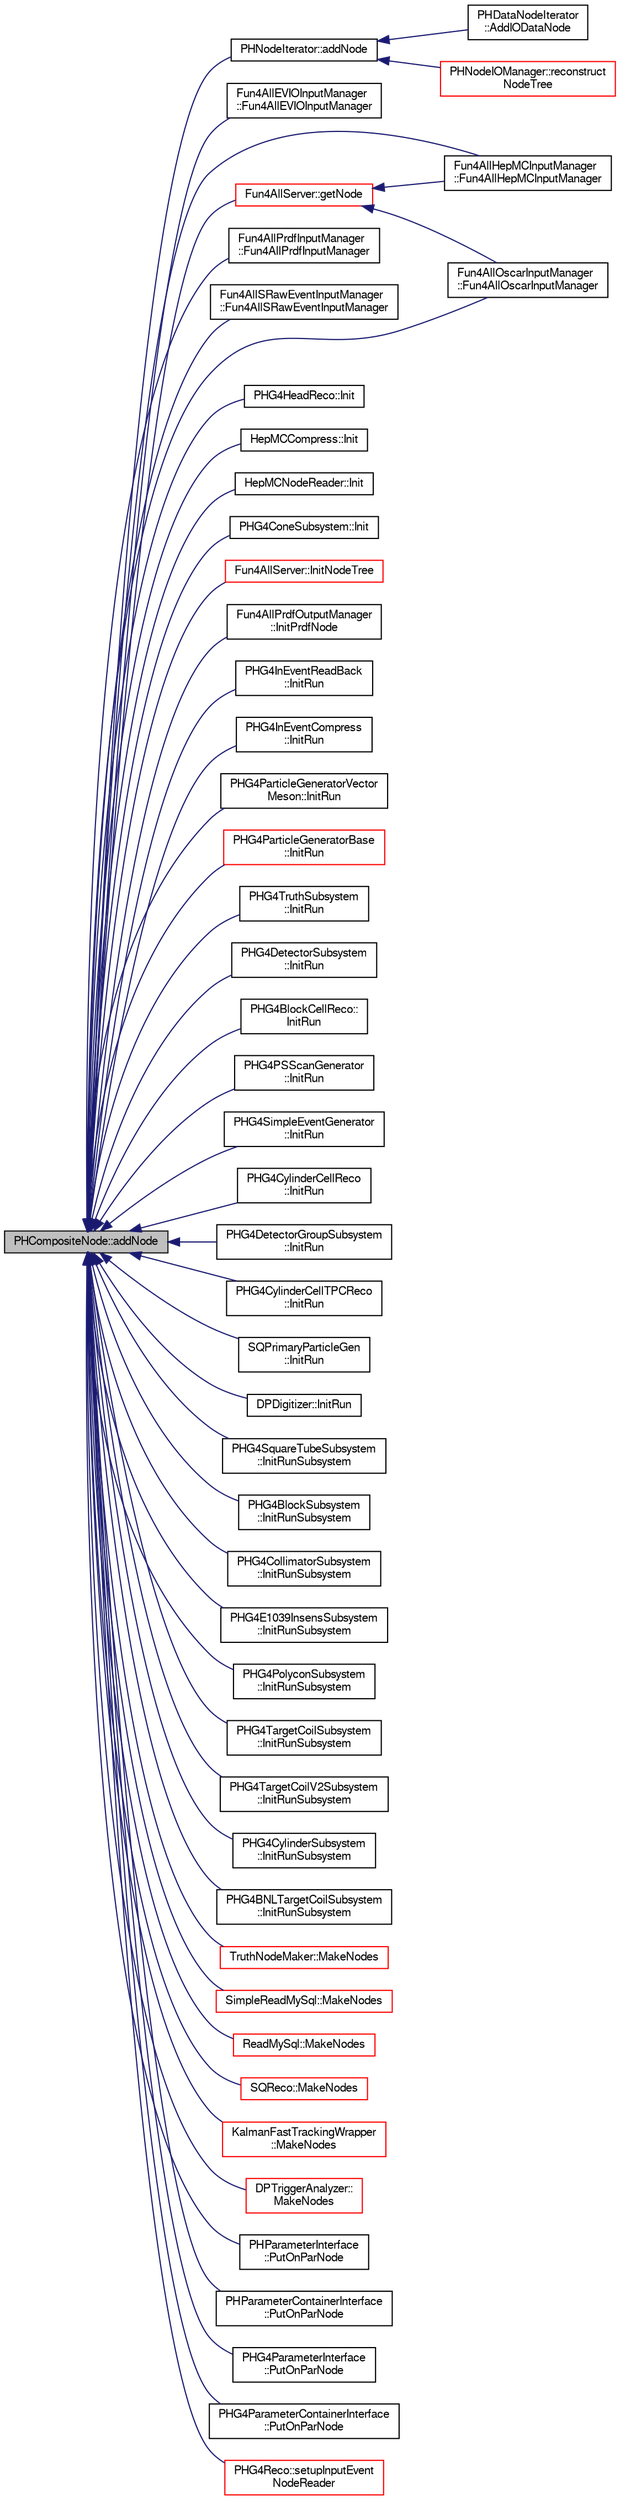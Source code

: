 digraph "PHCompositeNode::addNode"
{
  bgcolor="transparent";
  edge [fontname="FreeSans",fontsize="10",labelfontname="FreeSans",labelfontsize="10"];
  node [fontname="FreeSans",fontsize="10",shape=record];
  rankdir="LR";
  Node1 [label="PHCompositeNode::addNode",height=0.2,width=0.4,color="black", fillcolor="grey75", style="filled" fontcolor="black"];
  Node1 -> Node2 [dir="back",color="midnightblue",fontsize="10",style="solid",fontname="FreeSans"];
  Node2 [label="PHNodeIterator::addNode",height=0.2,width=0.4,color="black",URL="$d5/d07/classPHNodeIterator.html#a2c183a75c6a6784f38ff15b6163eb7ee"];
  Node2 -> Node3 [dir="back",color="midnightblue",fontsize="10",style="solid",fontname="FreeSans"];
  Node3 [label="PHDataNodeIterator\l::AddIODataNode",height=0.2,width=0.4,color="black",URL="$d7/ddf/classPHDataNodeIterator.html#ada64e599ccfdcb102d9fb539225bab14"];
  Node2 -> Node4 [dir="back",color="midnightblue",fontsize="10",style="solid",fontname="FreeSans"];
  Node4 [label="PHNodeIOManager::reconstruct\lNodeTree",height=0.2,width=0.4,color="red",URL="$d7/d4d/classPHNodeIOManager.html#a3882997324989c7dd04e9f6b728af7db"];
  Node1 -> Node5 [dir="back",color="midnightblue",fontsize="10",style="solid",fontname="FreeSans"];
  Node5 [label="Fun4AllEVIOInputManager\l::Fun4AllEVIOInputManager",height=0.2,width=0.4,color="black",URL="$d3/d97/classFun4AllEVIOInputManager.html#af15bc51c0267a3e6f959339b512f491e"];
  Node1 -> Node6 [dir="back",color="midnightblue",fontsize="10",style="solid",fontname="FreeSans"];
  Node6 [label="Fun4AllHepMCInputManager\l::Fun4AllHepMCInputManager",height=0.2,width=0.4,color="black",URL="$d6/d6f/classFun4AllHepMCInputManager.html#ab49f9d3e9950f49dfe1323ac466e2021"];
  Node1 -> Node7 [dir="back",color="midnightblue",fontsize="10",style="solid",fontname="FreeSans"];
  Node7 [label="Fun4AllOscarInputManager\l::Fun4AllOscarInputManager",height=0.2,width=0.4,color="black",URL="$db/d1f/classFun4AllOscarInputManager.html#a6eba24090795ccb027a1dedc87db1a85"];
  Node1 -> Node8 [dir="back",color="midnightblue",fontsize="10",style="solid",fontname="FreeSans"];
  Node8 [label="Fun4AllPrdfInputManager\l::Fun4AllPrdfInputManager",height=0.2,width=0.4,color="black",URL="$da/dd8/classFun4AllPrdfInputManager.html#a36fdaca3254cbb07a00af64b10488385"];
  Node1 -> Node9 [dir="back",color="midnightblue",fontsize="10",style="solid",fontname="FreeSans"];
  Node9 [label="Fun4AllSRawEventInputManager\l::Fun4AllSRawEventInputManager",height=0.2,width=0.4,color="black",URL="$d5/dd4/classFun4AllSRawEventInputManager.html#a72fc8aee367810a4f5104178ab58850d"];
  Node1 -> Node10 [dir="back",color="midnightblue",fontsize="10",style="solid",fontname="FreeSans"];
  Node10 [label="Fun4AllServer::getNode",height=0.2,width=0.4,color="red",URL="$da/d29/classFun4AllServer.html#ac42fd391b795d9605811abb9394c2011"];
  Node10 -> Node6 [dir="back",color="midnightblue",fontsize="10",style="solid",fontname="FreeSans"];
  Node10 -> Node7 [dir="back",color="midnightblue",fontsize="10",style="solid",fontname="FreeSans"];
  Node1 -> Node11 [dir="back",color="midnightblue",fontsize="10",style="solid",fontname="FreeSans"];
  Node11 [label="PHG4HeadReco::Init",height=0.2,width=0.4,color="black",URL="$d2/d2e/classPHG4HeadReco.html#a846ec00965508330db91db4b312831b3"];
  Node1 -> Node12 [dir="back",color="midnightblue",fontsize="10",style="solid",fontname="FreeSans"];
  Node12 [label="HepMCCompress::Init",height=0.2,width=0.4,color="black",URL="$d0/d7f/classHepMCCompress.html#a5598862de2cc018209be8b339701cac9"];
  Node1 -> Node13 [dir="back",color="midnightblue",fontsize="10",style="solid",fontname="FreeSans"];
  Node13 [label="HepMCNodeReader::Init",height=0.2,width=0.4,color="black",URL="$db/d6c/classHepMCNodeReader.html#a6bc7c84c413805989ae15ce520d6db2d"];
  Node1 -> Node14 [dir="back",color="midnightblue",fontsize="10",style="solid",fontname="FreeSans"];
  Node14 [label="PHG4ConeSubsystem::Init",height=0.2,width=0.4,color="black",URL="$d8/d6e/classPHG4ConeSubsystem.html#ad28af91002a876e0061806c3c73e4cd1",tooltip="init "];
  Node1 -> Node15 [dir="back",color="midnightblue",fontsize="10",style="solid",fontname="FreeSans"];
  Node15 [label="Fun4AllServer::InitNodeTree",height=0.2,width=0.4,color="red",URL="$da/d29/classFun4AllServer.html#a2ebfcdcf706670c98c189bfa93c3ff89"];
  Node1 -> Node16 [dir="back",color="midnightblue",fontsize="10",style="solid",fontname="FreeSans"];
  Node16 [label="Fun4AllPrdfOutputManager\l::InitPrdfNode",height=0.2,width=0.4,color="black",URL="$d6/dc8/classFun4AllPrdfOutputManager.html#a1d891012ff50062628d053f825426c80",tooltip="PRDF node initialization [class specific method]. "];
  Node1 -> Node17 [dir="back",color="midnightblue",fontsize="10",style="solid",fontname="FreeSans"];
  Node17 [label="PHG4InEventReadBack\l::InitRun",height=0.2,width=0.4,color="black",URL="$d8/ded/classPHG4InEventReadBack.html#aa31ef3721af746a498e04c7276e71e2f"];
  Node1 -> Node18 [dir="back",color="midnightblue",fontsize="10",style="solid",fontname="FreeSans"];
  Node18 [label="PHG4InEventCompress\l::InitRun",height=0.2,width=0.4,color="black",URL="$dc/d9a/classPHG4InEventCompress.html#a6aeb4087c74a2fc61ce8e4f1df80c09c"];
  Node1 -> Node19 [dir="back",color="midnightblue",fontsize="10",style="solid",fontname="FreeSans"];
  Node19 [label="PHG4ParticleGeneratorVector\lMeson::InitRun",height=0.2,width=0.4,color="black",URL="$d7/dc3/classPHG4ParticleGeneratorVectorMeson.html#ab94cb70aadedac669f75a44b8788fbfd"];
  Node1 -> Node20 [dir="back",color="midnightblue",fontsize="10",style="solid",fontname="FreeSans"];
  Node20 [label="PHG4ParticleGeneratorBase\l::InitRun",height=0.2,width=0.4,color="red",URL="$d8/d78/classPHG4ParticleGeneratorBase.html#a6d7c97ddfb202769c5b878454d8d07a7"];
  Node1 -> Node21 [dir="back",color="midnightblue",fontsize="10",style="solid",fontname="FreeSans"];
  Node21 [label="PHG4TruthSubsystem\l::InitRun",height=0.2,width=0.4,color="black",URL="$d5/d85/classPHG4TruthSubsystem.html#a0dc4476d86bcfecbb026ca2d98caca32",tooltip="init "];
  Node1 -> Node22 [dir="back",color="midnightblue",fontsize="10",style="solid",fontname="FreeSans"];
  Node22 [label="PHG4DetectorSubsystem\l::InitRun",height=0.2,width=0.4,color="black",URL="$d5/d29/classPHG4DetectorSubsystem.html#a3c2ac5dc436f84e09140b6e2a1be8ff9"];
  Node1 -> Node23 [dir="back",color="midnightblue",fontsize="10",style="solid",fontname="FreeSans"];
  Node23 [label="PHG4BlockCellReco::\lInitRun",height=0.2,width=0.4,color="black",URL="$df/d5e/classPHG4BlockCellReco.html#aa62bbe31407e5e4c80f541dbd5c18aa4",tooltip="module initialization "];
  Node1 -> Node24 [dir="back",color="midnightblue",fontsize="10",style="solid",fontname="FreeSans"];
  Node24 [label="PHG4PSScanGenerator\l::InitRun",height=0.2,width=0.4,color="black",URL="$de/d76/classPHG4PSScanGenerator.html#a910e9a4a0228a5185e97b5466b256ec6"];
  Node1 -> Node25 [dir="back",color="midnightblue",fontsize="10",style="solid",fontname="FreeSans"];
  Node25 [label="PHG4SimpleEventGenerator\l::InitRun",height=0.2,width=0.4,color="black",URL="$d5/df3/classPHG4SimpleEventGenerator.html#a54f0db778c3a2a4154b76b30e75baf44"];
  Node1 -> Node26 [dir="back",color="midnightblue",fontsize="10",style="solid",fontname="FreeSans"];
  Node26 [label="PHG4CylinderCellReco\l::InitRun",height=0.2,width=0.4,color="black",URL="$d5/dd0/classPHG4CylinderCellReco.html#ada869396a39d11561fcbb85572446310",tooltip="module initialization "];
  Node1 -> Node27 [dir="back",color="midnightblue",fontsize="10",style="solid",fontname="FreeSans"];
  Node27 [label="PHG4DetectorGroupSubsystem\l::InitRun",height=0.2,width=0.4,color="black",URL="$d7/d7f/classPHG4DetectorGroupSubsystem.html#a9c1bbc352e506b9b598fcd4d34ea279e"];
  Node1 -> Node28 [dir="back",color="midnightblue",fontsize="10",style="solid",fontname="FreeSans"];
  Node28 [label="PHG4CylinderCellTPCReco\l::InitRun",height=0.2,width=0.4,color="black",URL="$dc/d94/classPHG4CylinderCellTPCReco.html#a36f8dae72fae5f5d6e17b06fcec0b463"];
  Node1 -> Node29 [dir="back",color="midnightblue",fontsize="10",style="solid",fontname="FreeSans"];
  Node29 [label="SQPrimaryParticleGen\l::InitRun",height=0.2,width=0.4,color="black",URL="$d4/d06/classSQPrimaryParticleGen.html#a3089360fe1b2fd95de23dd28219b32f6"];
  Node1 -> Node30 [dir="back",color="midnightblue",fontsize="10",style="solid",fontname="FreeSans"];
  Node30 [label="DPDigitizer::InitRun",height=0.2,width=0.4,color="black",URL="$d6/d98/classDPDigitizer.html#aaa9b879580c9f14c1f86f02ddef20417",tooltip="module initialization "];
  Node1 -> Node31 [dir="back",color="midnightblue",fontsize="10",style="solid",fontname="FreeSans"];
  Node31 [label="PHG4SquareTubeSubsystem\l::InitRunSubsystem",height=0.2,width=0.4,color="black",URL="$d4/d2d/classPHG4SquareTubeSubsystem.html#a5b92b85e8435b833679496938bc6c4d8",tooltip="InitRunSubsystem. "];
  Node1 -> Node32 [dir="back",color="midnightblue",fontsize="10",style="solid",fontname="FreeSans"];
  Node32 [label="PHG4BlockSubsystem\l::InitRunSubsystem",height=0.2,width=0.4,color="black",URL="$df/d14/classPHG4BlockSubsystem.html#ac0d173351f388609274a5105753746c3",tooltip="InitRunSubsystem. "];
  Node1 -> Node33 [dir="back",color="midnightblue",fontsize="10",style="solid",fontname="FreeSans"];
  Node33 [label="PHG4CollimatorSubsystem\l::InitRunSubsystem",height=0.2,width=0.4,color="black",URL="$de/d78/classPHG4CollimatorSubsystem.html#a92f9e8f0d2891f34d9a638a76577a6b2",tooltip="InitRunSubsystem. "];
  Node1 -> Node34 [dir="back",color="midnightblue",fontsize="10",style="solid",fontname="FreeSans"];
  Node34 [label="PHG4E1039InsensSubsystem\l::InitRunSubsystem",height=0.2,width=0.4,color="black",URL="$d9/d43/classPHG4E1039InsensSubsystem.html#a5b33838350511d45e3d69556ae38d3c4",tooltip="InitRunSubsystem. "];
  Node1 -> Node35 [dir="back",color="midnightblue",fontsize="10",style="solid",fontname="FreeSans"];
  Node35 [label="PHG4PolyconSubsystem\l::InitRunSubsystem",height=0.2,width=0.4,color="black",URL="$d6/d12/classPHG4PolyconSubsystem.html#aaeebd3d4f0dc15785098c0dcb44b6740",tooltip="init runwise stuff "];
  Node1 -> Node36 [dir="back",color="midnightblue",fontsize="10",style="solid",fontname="FreeSans"];
  Node36 [label="PHG4TargetCoilSubsystem\l::InitRunSubsystem",height=0.2,width=0.4,color="black",URL="$d8/d86/classPHG4TargetCoilSubsystem.html#ab2523afc854bd0070f5de6bd2448664e",tooltip="init runwise stuff "];
  Node1 -> Node37 [dir="back",color="midnightblue",fontsize="10",style="solid",fontname="FreeSans"];
  Node37 [label="PHG4TargetCoilV2Subsystem\l::InitRunSubsystem",height=0.2,width=0.4,color="black",URL="$db/ddf/classPHG4TargetCoilV2Subsystem.html#a90105993fc507bc86e1605a1ea0f5b28",tooltip="init runwise stuff "];
  Node1 -> Node38 [dir="back",color="midnightblue",fontsize="10",style="solid",fontname="FreeSans"];
  Node38 [label="PHG4CylinderSubsystem\l::InitRunSubsystem",height=0.2,width=0.4,color="black",URL="$db/dc5/classPHG4CylinderSubsystem.html#a034cd0c643ec03070dcaf5f3bae175e0",tooltip="init runwise stuff "];
  Node1 -> Node39 [dir="back",color="midnightblue",fontsize="10",style="solid",fontname="FreeSans"];
  Node39 [label="PHG4BNLTargetCoilSubsystem\l::InitRunSubsystem",height=0.2,width=0.4,color="black",URL="$d9/df7/classPHG4BNLTargetCoilSubsystem.html#a51eacfee4ecd504d8a424baa292de510",tooltip="init runwise stuff "];
  Node1 -> Node40 [dir="back",color="midnightblue",fontsize="10",style="solid",fontname="FreeSans"];
  Node40 [label="TruthNodeMaker::MakeNodes",height=0.2,width=0.4,color="red",URL="$dd/d44/classTruthNodeMaker.html#a9bb434771e07deebfdb6431278d509c6"];
  Node1 -> Node41 [dir="back",color="midnightblue",fontsize="10",style="solid",fontname="FreeSans"];
  Node41 [label="SimpleReadMySql::MakeNodes",height=0.2,width=0.4,color="red",URL="$d0/d68/classSimpleReadMySql.html#a650a5f65ee1634450425061b781ec942"];
  Node1 -> Node42 [dir="back",color="midnightblue",fontsize="10",style="solid",fontname="FreeSans"];
  Node42 [label="ReadMySql::MakeNodes",height=0.2,width=0.4,color="red",URL="$db/dda/classReadMySql.html#a893da68c47d48aaa94b6a6befdb4ab85"];
  Node1 -> Node43 [dir="back",color="midnightblue",fontsize="10",style="solid",fontname="FreeSans"];
  Node43 [label="SQReco::MakeNodes",height=0.2,width=0.4,color="red",URL="$df/df2/classSQReco.html#a6606fc7b992f65ded141311b0db3f109"];
  Node1 -> Node44 [dir="back",color="midnightblue",fontsize="10",style="solid",fontname="FreeSans"];
  Node44 [label="KalmanFastTrackingWrapper\l::MakeNodes",height=0.2,width=0.4,color="red",URL="$d4/dff/classKalmanFastTrackingWrapper.html#a2b173121c0b43f3bcbf3657eba6aa4ea"];
  Node1 -> Node45 [dir="back",color="midnightblue",fontsize="10",style="solid",fontname="FreeSans"];
  Node45 [label="DPTriggerAnalyzer::\lMakeNodes",height=0.2,width=0.4,color="red",URL="$d8/dda/classDPTriggerAnalyzer.html#ac60c0b9f502460d4abd538b62b548f4b"];
  Node1 -> Node46 [dir="back",color="midnightblue",fontsize="10",style="solid",fontname="FreeSans"];
  Node46 [label="PHParameterInterface\l::PutOnParNode",height=0.2,width=0.4,color="black",URL="$d4/d31/classPHParameterInterface.html#a843431a58ea1f6414cd05e0121bf163c"];
  Node1 -> Node47 [dir="back",color="midnightblue",fontsize="10",style="solid",fontname="FreeSans"];
  Node47 [label="PHParameterContainerInterface\l::PutOnParNode",height=0.2,width=0.4,color="black",URL="$da/d11/classPHParameterContainerInterface.html#a807078a1e0b3342dabad4b271461c0af"];
  Node1 -> Node48 [dir="back",color="midnightblue",fontsize="10",style="solid",fontname="FreeSans"];
  Node48 [label="PHG4ParameterInterface\l::PutOnParNode",height=0.2,width=0.4,color="black",URL="$d8/d1b/classPHG4ParameterInterface.html#a6cb9fcc8ea7d1ab8a2557bb69a35d54a"];
  Node1 -> Node49 [dir="back",color="midnightblue",fontsize="10",style="solid",fontname="FreeSans"];
  Node49 [label="PHG4ParameterContainerInterface\l::PutOnParNode",height=0.2,width=0.4,color="black",URL="$d4/d69/classPHG4ParameterContainerInterface.html#acb7702443ea89643ab14c8be592c80d0"];
  Node1 -> Node50 [dir="back",color="midnightblue",fontsize="10",style="solid",fontname="FreeSans"];
  Node50 [label="PHG4Reco::setupInputEvent\lNodeReader",height=0.2,width=0.4,color="red",URL="$d0/d78/classPHG4Reco.html#af0c0ba5027360ea57d9ee31bc949e4dd"];
}
